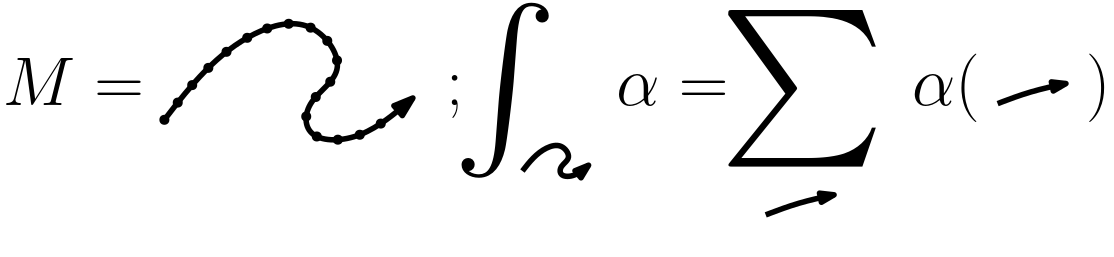 <?xml version="1.0"?>
<!DOCTYPE ipe SYSTEM "ipe.dtd">
<ipe version="70107" creator="Ipe 7.1.8">
<info created="D:20130404104906" modified="D:20160304170747"/>
<ipestyle name="basic">
<symbol name="arrow/arc(spx)">
<path stroke="sym-stroke" fill="sym-stroke" pen="sym-pen">
0 0 m
-1 0.333 l
-1 -0.333 l
h
</path>
</symbol>
<symbol name="arrow/farc(spx)">
<path stroke="sym-stroke" fill="white" pen="sym-pen">
0 0 m
-1 0.333 l
-1 -0.333 l
h
</path>
</symbol>
<symbol name="mark/circle(sx)" transformations="translations">
<path fill="sym-stroke">
0.6 0 0 0.6 0 0 e
0.4 0 0 0.4 0 0 e
</path>
</symbol>
<symbol name="mark/disk(sx)" transformations="translations">
<path fill="sym-stroke">
0.6 0 0 0.6 0 0 e
</path>
</symbol>
<symbol name="mark/fdisk(sfx)" transformations="translations">
<group>
<path fill="sym-fill">
0.5 0 0 0.5 0 0 e
</path>
<path fill="sym-stroke" fillrule="eofill">
0.6 0 0 0.6 0 0 e
0.4 0 0 0.4 0 0 e
</path>
</group>
</symbol>
<symbol name="mark/box(sx)" transformations="translations">
<path fill="sym-stroke" fillrule="eofill">
-0.6 -0.6 m
0.6 -0.6 l
0.6 0.6 l
-0.6 0.6 l
h
-0.4 -0.4 m
0.4 -0.4 l
0.4 0.4 l
-0.4 0.4 l
h
</path>
</symbol>
<symbol name="mark/square(sx)" transformations="translations">
<path fill="sym-stroke">
-0.6 -0.6 m
0.6 -0.6 l
0.6 0.6 l
-0.6 0.6 l
h
</path>
</symbol>
<symbol name="mark/fsquare(sfx)" transformations="translations">
<group>
<path fill="sym-fill">
-0.5 -0.5 m
0.5 -0.5 l
0.5 0.5 l
-0.5 0.5 l
h
</path>
<path fill="sym-stroke" fillrule="eofill">
-0.6 -0.6 m
0.6 -0.6 l
0.6 0.6 l
-0.6 0.6 l
h
-0.4 -0.4 m
0.4 -0.4 l
0.4 0.4 l
-0.4 0.4 l
h
</path>
</group>
</symbol>
<symbol name="mark/cross(sx)" transformations="translations">
<group>
<path fill="sym-stroke">
-0.43 -0.57 m
0.57 0.43 l
0.43 0.57 l
-0.57 -0.43 l
h
</path>
<path fill="sym-stroke">
-0.43 0.57 m
0.57 -0.43 l
0.43 -0.57 l
-0.57 0.43 l
h
</path>
</group>
</symbol>
<symbol name="arrow/fnormal(spx)">
<path stroke="sym-stroke" fill="white" pen="sym-pen">
0 0 m
-1 0.333 l
-1 -0.333 l
h
</path>
</symbol>
<symbol name="arrow/pointed(spx)">
<path stroke="sym-stroke" fill="sym-stroke" pen="sym-pen">
0 0 m
-1 0.333 l
-0.8 0 l
-1 -0.333 l
h
</path>
</symbol>
<symbol name="arrow/fpointed(spx)">
<path stroke="sym-stroke" fill="white" pen="sym-pen">
0 0 m
-1 0.333 l
-0.8 0 l
-1 -0.333 l
h
</path>
</symbol>
<symbol name="arrow/linear(spx)">
<path stroke="sym-stroke" pen="sym-pen">
-1 0.333 m
0 0 l
-1 -0.333 l
</path>
</symbol>
<symbol name="arrow/fdouble(spx)">
<path stroke="sym-stroke" fill="white" pen="sym-pen">
0 0 m
-1 0.333 l
-1 -0.333 l
h
-1 0 m
-2 0.333 l
-2 -0.333 l
h
</path>
</symbol>
<symbol name="arrow/double(spx)">
<path stroke="sym-stroke" fill="sym-stroke" pen="sym-pen">
0 0 m
-1 0.333 l
-1 -0.333 l
h
-1 0 m
-2 0.333 l
-2 -0.333 l
h
</path>
</symbol>
<pen name="heavier" value="0.8"/>
<pen name="fat" value="1.2"/>
<pen name="ultrafat" value="2"/>
<symbolsize name="large" value="5"/>
<symbolsize name="small" value="2"/>
<symbolsize name="tiny" value="1.1"/>
<arrowsize name="large" value="10"/>
<arrowsize name="small" value="5"/>
<arrowsize name="tiny" value="3"/>
<color name="red" value="1 0 0"/>
<color name="green" value="0 1 0"/>
<color name="blue" value="0 0 1"/>
<color name="yellow" value="1 1 0"/>
<color name="orange" value="1 0.647 0"/>
<color name="gold" value="1 0.843 0"/>
<color name="purple" value="0.627 0.125 0.941"/>
<color name="gray" value="0.745"/>
<color name="brown" value="0.647 0.165 0.165"/>
<color name="navy" value="0 0 0.502"/>
<color name="pink" value="1 0.753 0.796"/>
<color name="seagreen" value="0.18 0.545 0.341"/>
<color name="turquoise" value="0.251 0.878 0.816"/>
<color name="violet" value="0.933 0.51 0.933"/>
<color name="darkblue" value="0 0 0.545"/>
<color name="darkcyan" value="0 0.545 0.545"/>
<color name="darkgray" value="0.663"/>
<color name="darkgreen" value="0 0.392 0"/>
<color name="darkmagenta" value="0.545 0 0.545"/>
<color name="darkorange" value="1 0.549 0"/>
<color name="darkred" value="0.545 0 0"/>
<color name="lightblue" value="0.678 0.847 0.902"/>
<color name="lightcyan" value="0.878 1 1"/>
<color name="lightgray" value="0.827"/>
<color name="lightgreen" value="0.565 0.933 0.565"/>
<color name="lightyellow" value="1 1 0.878"/>
<dashstyle name="dashed" value="[4] 0"/>
<dashstyle name="dotted" value="[1 3] 0"/>
<dashstyle name="dash dotted" value="[4 2 1 2] 0"/>
<dashstyle name="dash dot dotted" value="[4 2 1 2 1 2] 0"/>
<textsize name="large" value="\large"/>
<textsize name="small" value="\small"/>
<textsize name="tiny" value="\tiny"/>
<textsize name="Large" value="\Large"/>
<textsize name="LARGE" value="\LARGE"/>
<textsize name="huge" value="\huge"/>
<textsize name="Huge" value="\Huge"/>
<textsize name="footnote" value="\footnotesize"/>
<textstyle name="center" begin="\begin{center}" end="\end{center}"/>
<textstyle name="itemize" begin="\begin{itemize}" end="\end{itemize}"/>
<textstyle name="item" begin="\begin{itemize}\item{}" end="\end{itemize}"/>
<gridsize name="4 pts" value="4"/>
<gridsize name="8 pts (~3 mm)" value="8"/>
<gridsize name="16 pts (~6 mm)" value="16"/>
<gridsize name="32 pts (~12 mm)" value="32"/>
<gridsize name="10 pts (~3.5 mm)" value="10"/>
<gridsize name="20 pts (~7 mm)" value="20"/>
<gridsize name="14 pts (~5 mm)" value="14"/>
<gridsize name="28 pts (~10 mm)" value="28"/>
<gridsize name="56 pts (~20 mm)" value="56"/>
<anglesize name="90 deg" value="90"/>
<anglesize name="60 deg" value="60"/>
<anglesize name="45 deg" value="45"/>
<anglesize name="30 deg" value="30"/>
<anglesize name="22.5 deg" value="22.5"/>
<tiling name="falling" angle="-60" step="4" width="1"/>
<tiling name="rising" angle="30" step="4" width="1"/>
</ipestyle>
<page>
<layer name="alpha"/>
<view layers="alpha" active="alpha"/>
<text layer="alpha" matrix="1 0 0 1 42 -12" pos="31 151" stroke="black" type="label" width="398.71" height="18.564" depth="6.18" valign="baseline" size="Huge">$M=\phantom{aaaaaaaa};\phantom{aaaa}\alpha=\phantom{aaiaa}\alpha(\phantom{aaa})$</text>
<text matrix="5.6951 0 0 5.6951 -585.094 -1531.19" pos="144 288" stroke="black" type="label" width="6.642" height="11.732" depth="0" valign="baseline" size="Huge">$\int$</text>
<text matrix="5.65528 0 0 5.65528 -217.562 -1462.17" pos="97 278" stroke="black" type="label" width="10.516" height="11.178" depth="0" valign="baseline" size="Huge">$\sum$</text>
<path matrix="1.14937 0 0 1.14937 -24.1061 -101.562" stroke="black" pen="ultrafat" arrow="normal/normal">
135.103 204.673 m
147.393 220.603
162.868 232.893
181.53 237.444
193.819 219.693
178.799 211.045
178.799 197.845
197.005 197.845
212.936 211.5 s
</path>
<path matrix="0.305826 0 0 0.305826 218.76 52.6499" stroke="black" pen="ultrafat" arrow="normal/small">
135.103 204.673 m
147.393 220.603
162.868 232.893
181.53 237.444
193.819 219.693
178.799 211.045
178.799 197.845
197.005 197.845
212.936 211.5 s
</path>
<path matrix="2.57466 0 0 2.57466 -77.694 -326.258" stroke="black" pen="ultrafat" arrow="normal/small">
165.207 165.348 m
169.814 167.099
174.76 168.153 s
</path>
<path matrix="2.57466 0 0 2.57466 5.78752 -286.203" stroke="black" pen="ultrafat" arrow="normal/small">
165.207 165.348 m
169.814 167.099
174.76 168.153 s
</path>
<use name="mark/fdisk(sfx)" pos="131.178 133.684" size="normal" stroke="black" fill="black"/>
<use name="mark/fdisk(sfx)" pos="135.988 139.888" size="normal" stroke="black" fill="black"/>
<use name="mark/fdisk(sfx)" pos="141.192 146.176" size="normal" stroke="black" fill="black"/>
<use name="mark/fdisk(sfx)" pos="147.001 152.383" size="normal" stroke="black" fill="black"/>
<use name="mark/fdisk(sfx)" pos="153.54 158.158" size="normal" stroke="black" fill="black"/>
<use name="mark/fdisk(sfx)" pos="160.998 163.202" size="normal" stroke="black" fill="black"/>
<use name="mark/fdisk(sfx)" pos="168.192 166.559" size="normal" stroke="black" fill="black"/>
<use name="mark/fdisk(sfx)" pos="175.932 168.252" size="normal" stroke="black" fill="black"/>
<use name="mark/fdisk(sfx)" pos="183.825 166.851" size="normal" stroke="black" fill="black"/>
<use name="mark/fdisk(sfx)" pos="189.824 162.104" size="normal" stroke="black" fill="black"/>
<use name="mark/fdisk(sfx)" pos="193.328 155.07" size="normal" stroke="black" fill="black"/>
<use name="mark/fdisk(sfx)" pos="190.895 147.391" size="normal" stroke="black" fill="black"/>
<use name="mark/fdisk(sfx)" pos="185.672 141.894" size="normal" stroke="black" fill="black"/>
<use name="mark/fdisk(sfx)" pos="182.243 134.888" size="normal" stroke="black" fill="black"/>
<use name="mark/fdisk(sfx)" pos="186.043 127.678" size="normal" stroke="black" fill="black"/>
<use name="mark/fdisk(sfx)" pos="193.632 126.529" size="normal" stroke="black" fill="black"/>
<use name="mark/fdisk(sfx)" pos="201.515 128.305" size="normal" stroke="black" fill="black"/>
<use name="mark/fdisk(sfx)" pos="209.077 132.322" size="normal" stroke="black" fill="black"/>
<path matrix="1 0 0 1 0 0.5" stroke="white">
352 84 m
368 84 l
</path>
</page>
</ipe>
